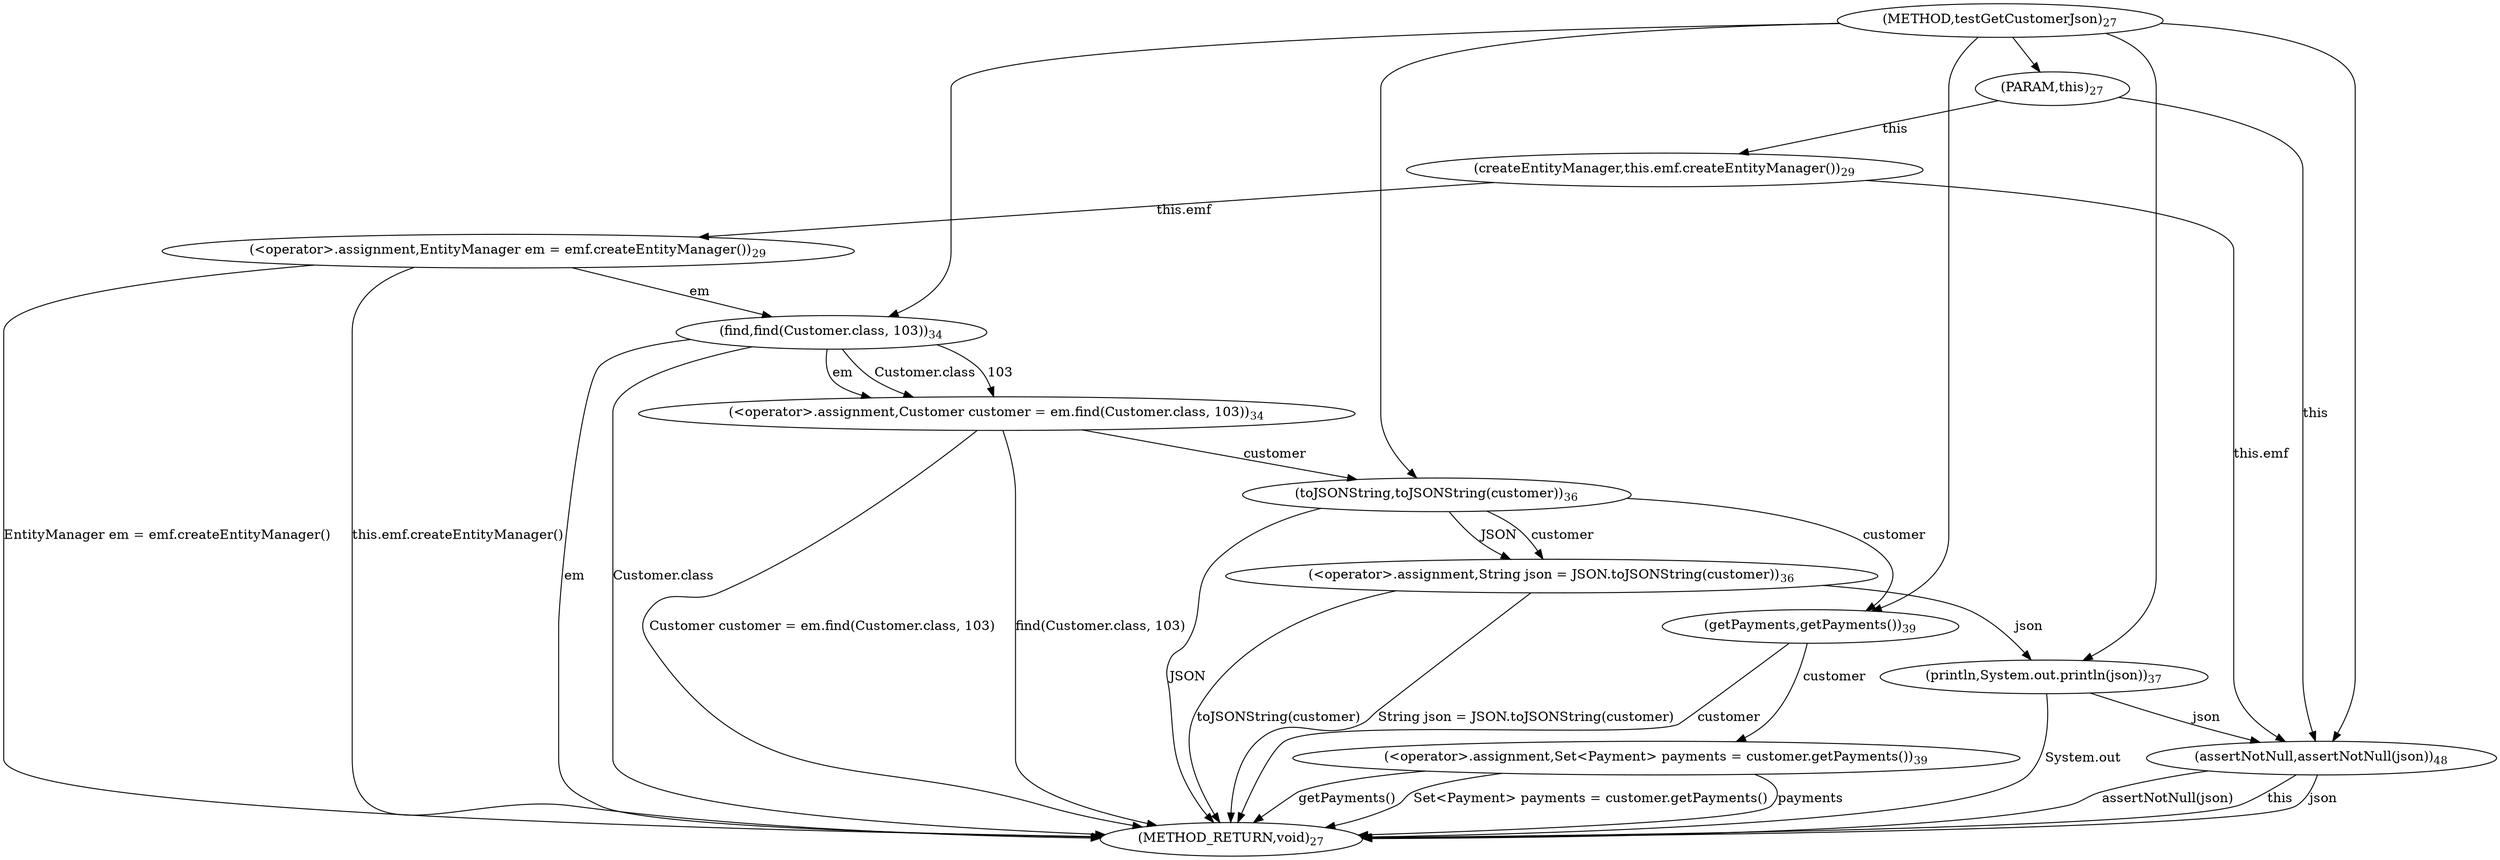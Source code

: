digraph "testGetCustomerJson" {  
"42" [label = <(METHOD,testGetCustomerJson)<SUB>27</SUB>> ]
"80" [label = <(METHOD_RETURN,void)<SUB>27</SUB>> ]
"4" [label = <(PARAM,this)<SUB>27</SUB>> ]
"45" [label = <(&lt;operator&gt;.assignment,EntityManager em = emf.createEntityManager())<SUB>29</SUB>> ]
"52" [label = <(&lt;operator&gt;.assignment,Customer customer = em.find(Customer.class, 103))<SUB>34</SUB>> ]
"61" [label = <(&lt;operator&gt;.assignment,String json = JSON.toJSONString(customer))<SUB>36</SUB>> ]
"66" [label = <(println,System.out.println(json))<SUB>37</SUB>> ]
"72" [label = <(&lt;operator&gt;.assignment,Set&lt;Payment&gt; payments = customer.getPayments())<SUB>39</SUB>> ]
"76" [label = <(assertNotNull,assertNotNull(json))<SUB>48</SUB>> ]
"45" [label = <(&lt;operator&gt;.assignment,EntityManager em = emf.createEntityManager())<SUB>29</SUB>> ]
"45" [label = <(&lt;operator&gt;.assignment,EntityManager em = emf.createEntityManager())<SUB>29</SUB>> ]
"52" [label = <(&lt;operator&gt;.assignment,Customer customer = em.find(Customer.class, 103))<SUB>34</SUB>> ]
"52" [label = <(&lt;operator&gt;.assignment,Customer customer = em.find(Customer.class, 103))<SUB>34</SUB>> ]
"61" [label = <(&lt;operator&gt;.assignment,String json = JSON.toJSONString(customer))<SUB>36</SUB>> ]
"61" [label = <(&lt;operator&gt;.assignment,String json = JSON.toJSONString(customer))<SUB>36</SUB>> ]
"66" [label = <(println,System.out.println(json))<SUB>37</SUB>> ]
"66" [label = <(println,System.out.println(json))<SUB>37</SUB>> ]
"72" [label = <(&lt;operator&gt;.assignment,Set&lt;Payment&gt; payments = customer.getPayments())<SUB>39</SUB>> ]
"72" [label = <(&lt;operator&gt;.assignment,Set&lt;Payment&gt; payments = customer.getPayments())<SUB>39</SUB>> ]
"76" [label = <(assertNotNull,assertNotNull(json))<SUB>48</SUB>> ]
"76" [label = <(assertNotNull,assertNotNull(json))<SUB>48</SUB>> ]
"47" [label = <(createEntityManager,this.emf.createEntityManager())<SUB>29</SUB>> ]
"54" [label = <(find,find(Customer.class, 103))<SUB>34</SUB>> ]
"54" [label = <(find,find(Customer.class, 103))<SUB>34</SUB>> ]
"54" [label = <(find,find(Customer.class, 103))<SUB>34</SUB>> ]
"63" [label = <(toJSONString,toJSONString(customer))<SUB>36</SUB>> ]
"63" [label = <(toJSONString,toJSONString(customer))<SUB>36</SUB>> ]
"74" [label = <(getPayments,getPayments())<SUB>39</SUB>> ]
  "45" -> "80"  [ label = "this.emf.createEntityManager()"] 
  "45" -> "80"  [ label = "EntityManager em = emf.createEntityManager()"] 
  "54" -> "80"  [ label = "em"] 
  "54" -> "80"  [ label = "Customer.class"] 
  "52" -> "80"  [ label = "find(Customer.class, 103)"] 
  "52" -> "80"  [ label = "Customer customer = em.find(Customer.class, 103)"] 
  "61" -> "80"  [ label = "toJSONString(customer)"] 
  "61" -> "80"  [ label = "String json = JSON.toJSONString(customer)"] 
  "66" -> "80"  [ label = "System.out"] 
  "72" -> "80"  [ label = "payments"] 
  "74" -> "80"  [ label = "customer"] 
  "72" -> "80"  [ label = "getPayments()"] 
  "72" -> "80"  [ label = "Set&lt;Payment&gt; payments = customer.getPayments()"] 
  "76" -> "80"  [ label = "this"] 
  "76" -> "80"  [ label = "json"] 
  "76" -> "80"  [ label = "assertNotNull(json)"] 
  "63" -> "80"  [ label = "JSON"] 
  "42" -> "4" 
  "47" -> "45"  [ label = "this.emf"] 
  "54" -> "52"  [ label = "em"] 
  "54" -> "52"  [ label = "Customer.class"] 
  "54" -> "52"  [ label = "103"] 
  "63" -> "61"  [ label = "JSON"] 
  "63" -> "61"  [ label = "customer"] 
  "74" -> "72"  [ label = "customer"] 
  "61" -> "66"  [ label = "json"] 
  "42" -> "66" 
  "4" -> "76"  [ label = "this"] 
  "47" -> "76"  [ label = "this.emf"] 
  "42" -> "76" 
  "66" -> "76"  [ label = "json"] 
  "4" -> "47"  [ label = "this"] 
  "45" -> "54"  [ label = "em"] 
  "42" -> "54" 
  "42" -> "63" 
  "52" -> "63"  [ label = "customer"] 
  "63" -> "74"  [ label = "customer"] 
  "42" -> "74" 
}
